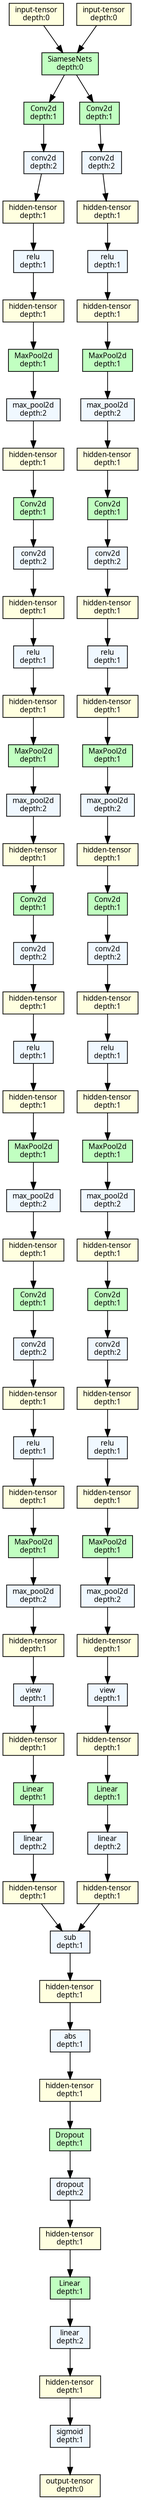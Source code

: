 strict digraph SiameseNets {
	graph [ordering=in size="53.699999999999996,53.699999999999996"]
	node [align=left fontname="Linux libertine" fontsize=10 height=0.2 ranksep=0.1 shape=record style=filled]
	edge [fontsize=10]
	0 [label="input-tensor&#92;ndepth:0" fillcolor=lightyellow]
	1 [label="input-tensor&#92;ndepth:0" fillcolor=lightyellow]
	2 [label="SiameseNets&#92;ndepth:0" fillcolor=darkseagreen1]
	3 [label="Conv2d&#92;ndepth:1" fillcolor=darkseagreen1]
	4 [label="conv2d&#92;ndepth:2" fillcolor=aliceblue]
	5 [label="hidden-tensor&#92;ndepth:1" fillcolor=lightyellow]
	6 [label="relu&#92;ndepth:1" fillcolor=aliceblue]
	7 [label="hidden-tensor&#92;ndepth:1" fillcolor=lightyellow]
	8 [label="MaxPool2d&#92;ndepth:1" fillcolor=darkseagreen1]
	9 [label="max_pool2d&#92;ndepth:2" fillcolor=aliceblue]
	10 [label="hidden-tensor&#92;ndepth:1" fillcolor=lightyellow]
	11 [label="Conv2d&#92;ndepth:1" fillcolor=darkseagreen1]
	12 [label="conv2d&#92;ndepth:2" fillcolor=aliceblue]
	13 [label="hidden-tensor&#92;ndepth:1" fillcolor=lightyellow]
	14 [label="relu&#92;ndepth:1" fillcolor=aliceblue]
	15 [label="hidden-tensor&#92;ndepth:1" fillcolor=lightyellow]
	16 [label="MaxPool2d&#92;ndepth:1" fillcolor=darkseagreen1]
	17 [label="max_pool2d&#92;ndepth:2" fillcolor=aliceblue]
	18 [label="hidden-tensor&#92;ndepth:1" fillcolor=lightyellow]
	19 [label="Conv2d&#92;ndepth:1" fillcolor=darkseagreen1]
	20 [label="conv2d&#92;ndepth:2" fillcolor=aliceblue]
	21 [label="hidden-tensor&#92;ndepth:1" fillcolor=lightyellow]
	22 [label="relu&#92;ndepth:1" fillcolor=aliceblue]
	23 [label="hidden-tensor&#92;ndepth:1" fillcolor=lightyellow]
	24 [label="MaxPool2d&#92;ndepth:1" fillcolor=darkseagreen1]
	25 [label="max_pool2d&#92;ndepth:2" fillcolor=aliceblue]
	26 [label="hidden-tensor&#92;ndepth:1" fillcolor=lightyellow]
	27 [label="Conv2d&#92;ndepth:1" fillcolor=darkseagreen1]
	28 [label="conv2d&#92;ndepth:2" fillcolor=aliceblue]
	29 [label="hidden-tensor&#92;ndepth:1" fillcolor=lightyellow]
	30 [label="relu&#92;ndepth:1" fillcolor=aliceblue]
	31 [label="hidden-tensor&#92;ndepth:1" fillcolor=lightyellow]
	32 [label="MaxPool2d&#92;ndepth:1" fillcolor=darkseagreen1]
	33 [label="max_pool2d&#92;ndepth:2" fillcolor=aliceblue]
	34 [label="hidden-tensor&#92;ndepth:1" fillcolor=lightyellow]
	35 [label="view&#92;ndepth:1" fillcolor=aliceblue]
	36 [label="hidden-tensor&#92;ndepth:1" fillcolor=lightyellow]
	37 [label="Linear&#92;ndepth:1" fillcolor=darkseagreen1]
	38 [label="linear&#92;ndepth:2" fillcolor=aliceblue]
	39 [label="hidden-tensor&#92;ndepth:1" fillcolor=lightyellow]
	40 [label="sub&#92;ndepth:1" fillcolor=aliceblue]
	41 [label="hidden-tensor&#92;ndepth:1" fillcolor=lightyellow]
	42 [label="abs&#92;ndepth:1" fillcolor=aliceblue]
	43 [label="hidden-tensor&#92;ndepth:1" fillcolor=lightyellow]
	44 [label="Dropout&#92;ndepth:1" fillcolor=darkseagreen1]
	45 [label="dropout&#92;ndepth:2" fillcolor=aliceblue]
	46 [label="hidden-tensor&#92;ndepth:1" fillcolor=lightyellow]
	47 [label="Linear&#92;ndepth:1" fillcolor=darkseagreen1]
	48 [label="linear&#92;ndepth:2" fillcolor=aliceblue]
	49 [label="hidden-tensor&#92;ndepth:1" fillcolor=lightyellow]
	50 [label="sigmoid&#92;ndepth:1" fillcolor=aliceblue]
	51 [label="output-tensor&#92;ndepth:0" fillcolor=lightyellow]
	2 [label="SiameseNets&#92;ndepth:0" fillcolor=darkseagreen1]
	52 [label="Conv2d&#92;ndepth:1" fillcolor=darkseagreen1]
	53 [label="conv2d&#92;ndepth:2" fillcolor=aliceblue]
	54 [label="hidden-tensor&#92;ndepth:1" fillcolor=lightyellow]
	55 [label="relu&#92;ndepth:1" fillcolor=aliceblue]
	56 [label="hidden-tensor&#92;ndepth:1" fillcolor=lightyellow]
	57 [label="MaxPool2d&#92;ndepth:1" fillcolor=darkseagreen1]
	58 [label="max_pool2d&#92;ndepth:2" fillcolor=aliceblue]
	59 [label="hidden-tensor&#92;ndepth:1" fillcolor=lightyellow]
	60 [label="Conv2d&#92;ndepth:1" fillcolor=darkseagreen1]
	61 [label="conv2d&#92;ndepth:2" fillcolor=aliceblue]
	62 [label="hidden-tensor&#92;ndepth:1" fillcolor=lightyellow]
	63 [label="relu&#92;ndepth:1" fillcolor=aliceblue]
	64 [label="hidden-tensor&#92;ndepth:1" fillcolor=lightyellow]
	65 [label="MaxPool2d&#92;ndepth:1" fillcolor=darkseagreen1]
	66 [label="max_pool2d&#92;ndepth:2" fillcolor=aliceblue]
	67 [label="hidden-tensor&#92;ndepth:1" fillcolor=lightyellow]
	68 [label="Conv2d&#92;ndepth:1" fillcolor=darkseagreen1]
	69 [label="conv2d&#92;ndepth:2" fillcolor=aliceblue]
	70 [label="hidden-tensor&#92;ndepth:1" fillcolor=lightyellow]
	71 [label="relu&#92;ndepth:1" fillcolor=aliceblue]
	72 [label="hidden-tensor&#92;ndepth:1" fillcolor=lightyellow]
	73 [label="MaxPool2d&#92;ndepth:1" fillcolor=darkseagreen1]
	74 [label="max_pool2d&#92;ndepth:2" fillcolor=aliceblue]
	75 [label="hidden-tensor&#92;ndepth:1" fillcolor=lightyellow]
	76 [label="Conv2d&#92;ndepth:1" fillcolor=darkseagreen1]
	77 [label="conv2d&#92;ndepth:2" fillcolor=aliceblue]
	78 [label="hidden-tensor&#92;ndepth:1" fillcolor=lightyellow]
	79 [label="relu&#92;ndepth:1" fillcolor=aliceblue]
	80 [label="hidden-tensor&#92;ndepth:1" fillcolor=lightyellow]
	81 [label="MaxPool2d&#92;ndepth:1" fillcolor=darkseagreen1]
	82 [label="max_pool2d&#92;ndepth:2" fillcolor=aliceblue]
	83 [label="hidden-tensor&#92;ndepth:1" fillcolor=lightyellow]
	84 [label="view&#92;ndepth:1" fillcolor=aliceblue]
	85 [label="hidden-tensor&#92;ndepth:1" fillcolor=lightyellow]
	86 [label="Linear&#92;ndepth:1" fillcolor=darkseagreen1]
	87 [label="linear&#92;ndepth:2" fillcolor=aliceblue]
	88 [label="hidden-tensor&#92;ndepth:1" fillcolor=lightyellow]
	0 -> 2
	1 -> 2
	2 -> 3
	3 -> 4
	4 -> 5
	5 -> 6
	6 -> 7
	7 -> 8
	8 -> 9
	9 -> 10
	10 -> 11
	11 -> 12
	12 -> 13
	13 -> 14
	14 -> 15
	15 -> 16
	16 -> 17
	17 -> 18
	18 -> 19
	19 -> 20
	20 -> 21
	21 -> 22
	22 -> 23
	23 -> 24
	24 -> 25
	25 -> 26
	26 -> 27
	27 -> 28
	28 -> 29
	29 -> 30
	30 -> 31
	31 -> 32
	32 -> 33
	33 -> 34
	34 -> 35
	35 -> 36
	36 -> 37
	37 -> 38
	38 -> 39
	39 -> 40
	40 -> 41
	41 -> 42
	42 -> 43
	43 -> 44
	44 -> 45
	45 -> 46
	46 -> 47
	47 -> 48
	48 -> 49
	49 -> 50
	50 -> 51
	2 -> 52
	52 -> 53
	53 -> 54
	54 -> 55
	55 -> 56
	56 -> 57
	57 -> 58
	58 -> 59
	59 -> 60
	60 -> 61
	61 -> 62
	62 -> 63
	63 -> 64
	64 -> 65
	65 -> 66
	66 -> 67
	67 -> 68
	68 -> 69
	69 -> 70
	70 -> 71
	71 -> 72
	72 -> 73
	73 -> 74
	74 -> 75
	75 -> 76
	76 -> 77
	77 -> 78
	78 -> 79
	79 -> 80
	80 -> 81
	81 -> 82
	82 -> 83
	83 -> 84
	84 -> 85
	85 -> 86
	86 -> 87
	87 -> 88
	88 -> 40
}
